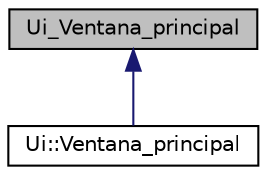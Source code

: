 digraph "Ui_Ventana_principal"
{
  edge [fontname="Helvetica",fontsize="10",labelfontname="Helvetica",labelfontsize="10"];
  node [fontname="Helvetica",fontsize="10",shape=record];
  Node1 [label="Ui_Ventana_principal",height=0.2,width=0.4,color="black", fillcolor="grey75", style="filled" fontcolor="black"];
  Node1 -> Node2 [dir="back",color="midnightblue",fontsize="10",style="solid",fontname="Helvetica"];
  Node2 [label="Ui::Ventana_principal",height=0.2,width=0.4,color="black", fillcolor="white", style="filled",URL="$class_ui_1_1_ventana__principal.html"];
}
